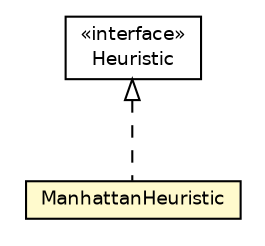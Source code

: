 #!/usr/local/bin/dot
#
# Class diagram 
# Generated by UmlGraph version 4.6 (http://www.spinellis.gr/sw/umlgraph)
#

digraph G {
	edge [fontname="Helvetica",fontsize=10,labelfontname="Helvetica",labelfontsize=10];
	node [fontname="Helvetica",fontsize=10,shape=plaintext];
	// com.googlecode.npuzzle.logic.heuristic.ManhattanHeuristic
	c403 [label=<<table border="0" cellborder="1" cellspacing="0" cellpadding="2" port="p" bgcolor="lemonChiffon" href="./ManhattanHeuristic.html">
		<tr><td><table border="0" cellspacing="0" cellpadding="1">
			<tr><td> ManhattanHeuristic </td></tr>
		</table></td></tr>
		</table>>, fontname="Helvetica", fontcolor="black", fontsize=9.0];
	// com.googlecode.npuzzle.logic.heuristic.Heuristic
	c404 [label=<<table border="0" cellborder="1" cellspacing="0" cellpadding="2" port="p" href="./Heuristic.html">
		<tr><td><table border="0" cellspacing="0" cellpadding="1">
			<tr><td> &laquo;interface&raquo; </td></tr>
			<tr><td> Heuristic </td></tr>
		</table></td></tr>
		</table>>, fontname="Helvetica", fontcolor="black", fontsize=9.0];
	//com.googlecode.npuzzle.logic.heuristic.ManhattanHeuristic implements com.googlecode.npuzzle.logic.heuristic.Heuristic
	c404:p -> c403:p [dir=back,arrowtail=empty,style=dashed];
}

